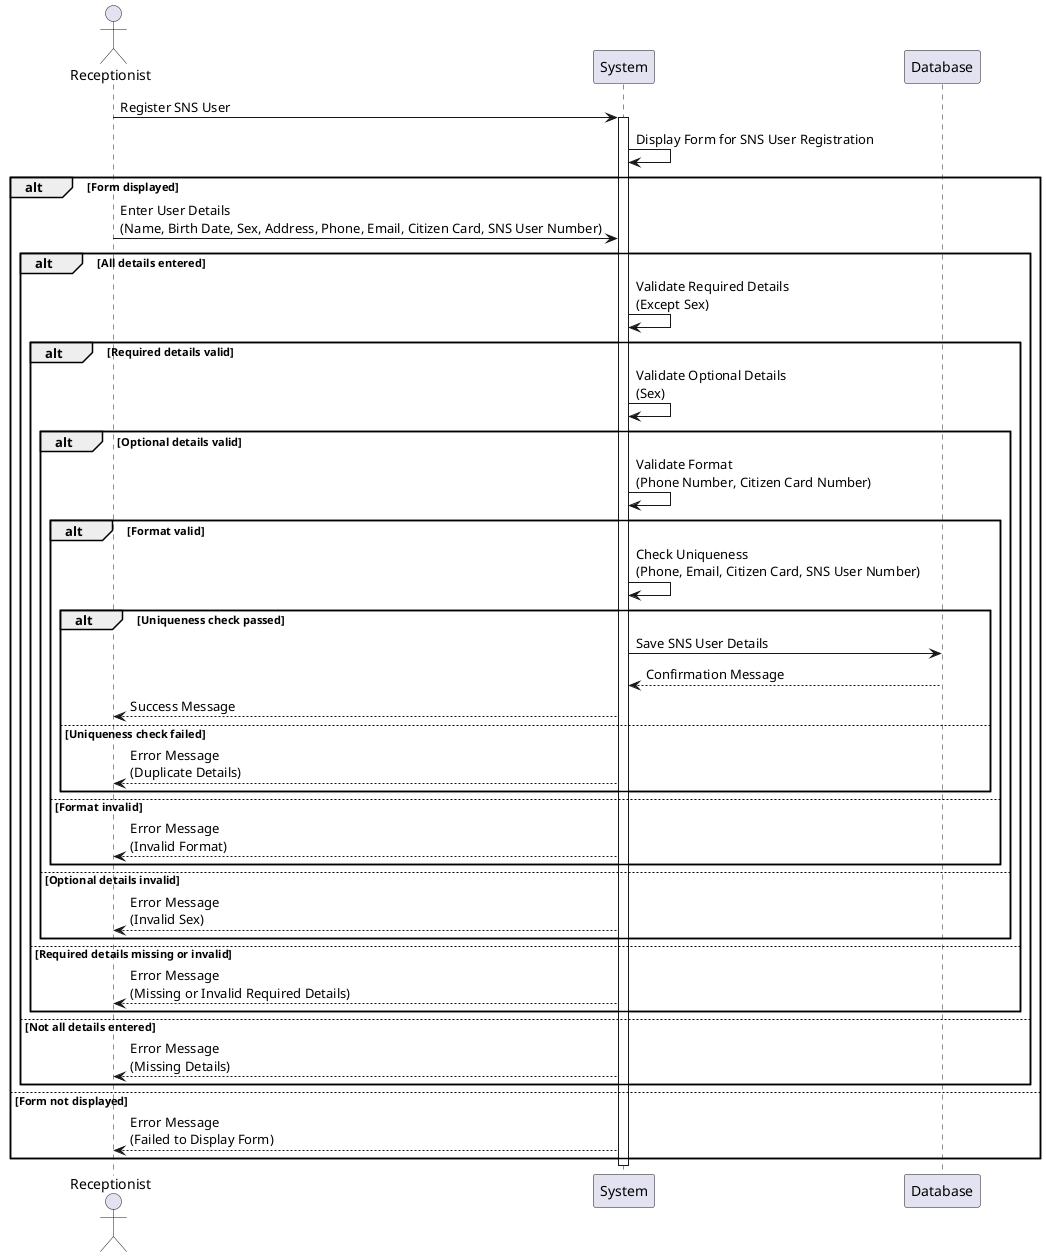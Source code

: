 @startuml
actor Receptionist as Reception

Reception -> System: Register SNS User
activate System

System -> System: Display Form for SNS User Registration
alt Form displayed
    Reception -> System: Enter User Details\n(Name, Birth Date, Sex, Address, Phone, Email, Citizen Card, SNS User Number)
    alt All details entered
        System -> System: Validate Required Details\n(Except Sex)
        alt Required details valid
            System -> System: Validate Optional Details\n(Sex)
            alt Optional details valid
                System -> System: Validate Format\n(Phone Number, Citizen Card Number)
                alt Format valid
                    System -> System: Check Uniqueness\n(Phone, Email, Citizen Card, SNS User Number)
                    alt Uniqueness check passed
                        System -> Database: Save SNS User Details
                        Database --> System: Confirmation Message
                        System --> Reception: Success Message
                    else Uniqueness check failed
                        System --> Reception: Error Message\n(Duplicate Details)
                    end
                else Format invalid
                    System --> Reception: Error Message\n(Invalid Format)
                end
            else Optional details invalid
                System --> Reception: Error Message\n(Invalid Sex)
            end
        else Required details missing or invalid
            System --> Reception: Error Message\n(Missing or Invalid Required Details)
        end
    else Not all details entered
        System --> Reception: Error Message\n(Missing Details)
    end
else Form not displayed
    System --> Reception: Error Message\n(Failed to Display Form)
end

deactivate System
@enduml
